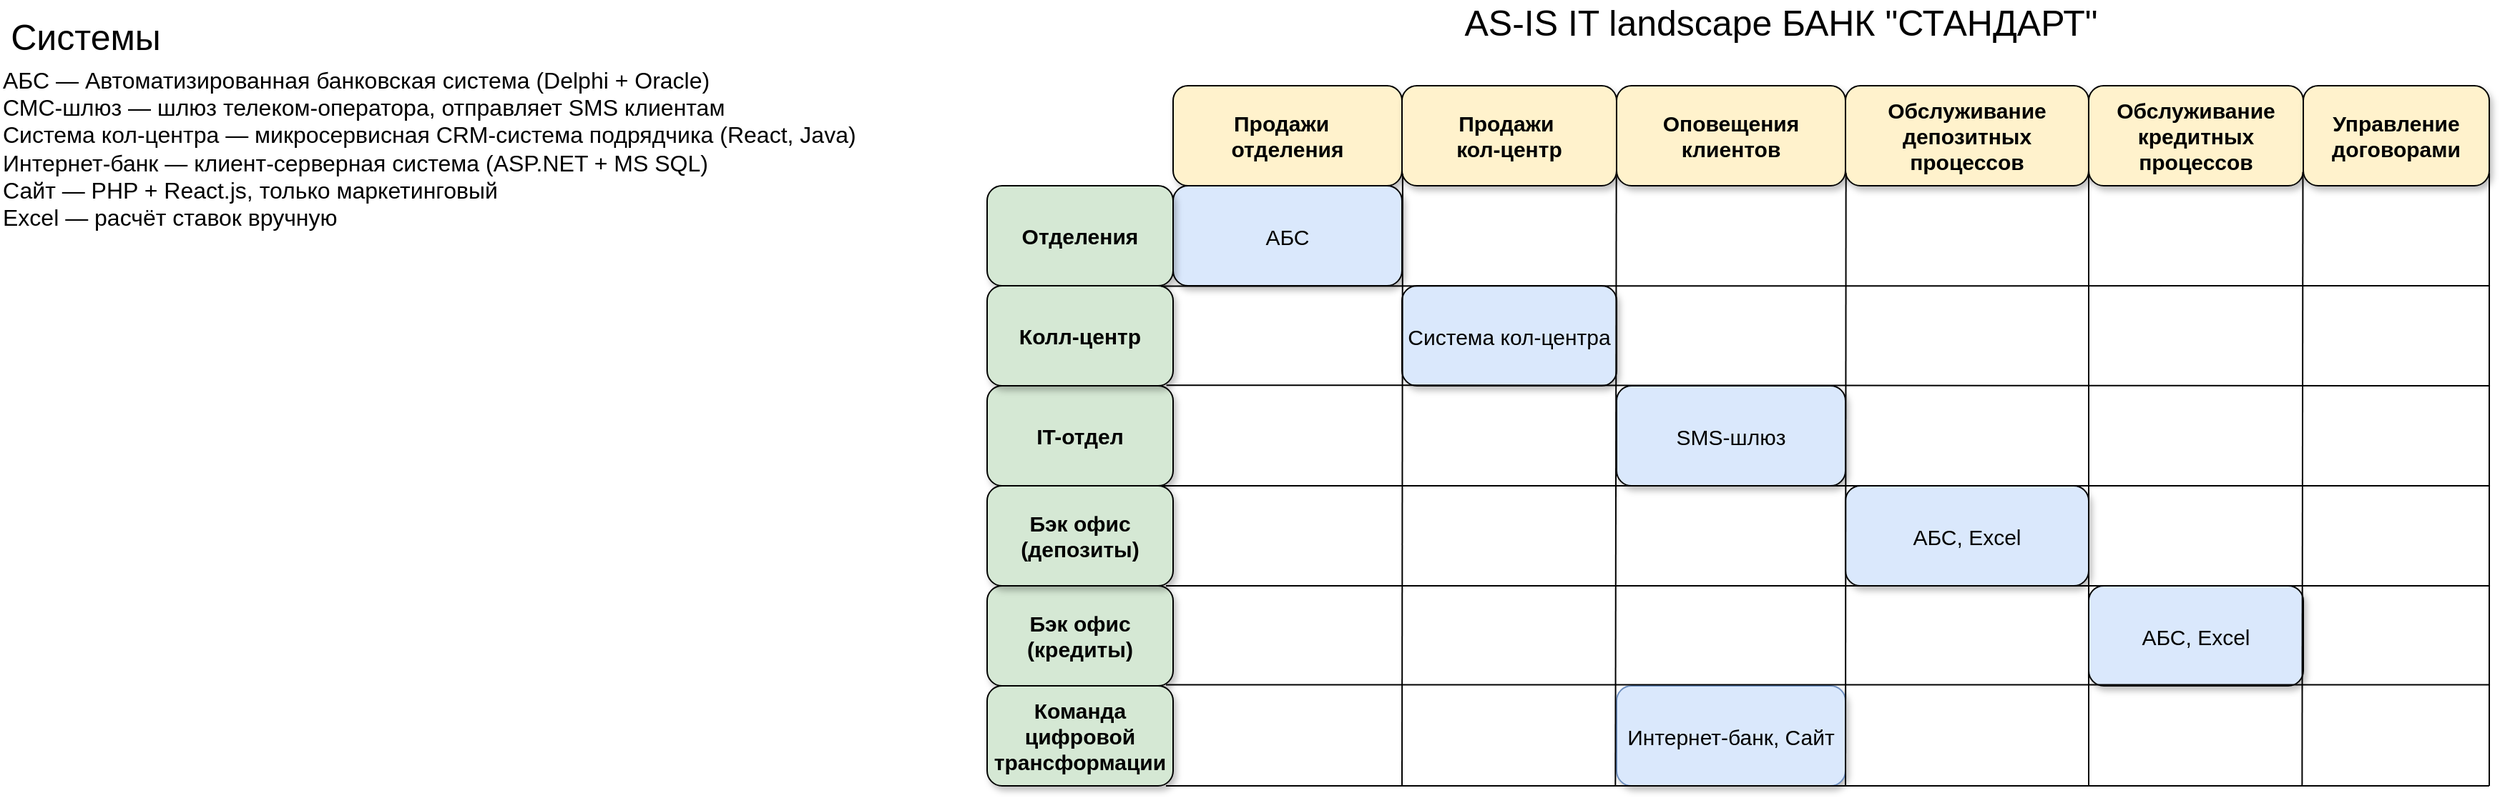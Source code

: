 <mxfile version="27.0.9">
  <diagram name="IT_Landscape" id="0">
    <mxGraphModel dx="2252" dy="828" grid="1" gridSize="10" guides="1" tooltips="1" connect="1" arrows="1" fold="1" page="1" pageScale="1" pageWidth="827" pageHeight="1169" math="0" shadow="0">
      <root>
        <mxCell id="0" />
        <mxCell id="1" parent="0" />
        <mxCell id="2" value="Продажи&amp;nbsp;&amp;nbsp;&lt;div&gt;отделения&lt;/div&gt;" style="shape=rectangle;fillColor=#fff2cc;labelBorderColor=none;whiteSpace=wrap;html=1;fontSize=15;strokeColor=#000000;fontStyle=1;textShadow=0;labelBackgroundColor=none;rounded=1;glass=0;shadow=1;" parent="1" vertex="1">
          <mxGeometry x="190" y="70" width="160" height="70" as="geometry" />
        </mxCell>
        <mxCell id="3" value="Продажи&amp;nbsp;&lt;div&gt;кол-центр&lt;/div&gt;" style="shape=rectangle;fillColor=#fff2cc;labelBorderColor=none;whiteSpace=wrap;html=1;fontSize=15;strokeColor=#000000;fontStyle=1;textShadow=0;labelBackgroundColor=none;rounded=1;glass=0;shadow=1;" parent="1" vertex="1">
          <mxGeometry x="350" y="70" width="150" height="70" as="geometry" />
        </mxCell>
        <mxCell id="4" value="&lt;div&gt;Оповещения клиентов&lt;/div&gt;" style="shape=rectangle;fillColor=#fff2cc;labelBorderColor=none;whiteSpace=wrap;html=1;fontSize=15;strokeColor=#000000;fontStyle=1;textShadow=0;labelBackgroundColor=none;rounded=1;glass=0;shadow=1;" parent="1" vertex="1">
          <mxGeometry x="500" y="70" width="160" height="70" as="geometry" />
        </mxCell>
        <mxCell id="5" value="Обслуживание депозитных процессов" style="shape=rectangle;fillColor=#fff2cc;labelBorderColor=none;whiteSpace=wrap;html=1;fontSize=15;strokeColor=#000000;fontStyle=1;textShadow=0;labelBackgroundColor=none;rounded=1;glass=0;shadow=1;" parent="1" vertex="1">
          <mxGeometry x="660" y="70" width="170" height="70" as="geometry" />
        </mxCell>
        <mxCell id="6" value="Обслуживание кредитных процессов" style="shape=rectangle;fillColor=#fff2cc;labelBorderColor=none;whiteSpace=wrap;html=1;fontSize=15;strokeColor=#000000;fontStyle=1;textShadow=0;labelBackgroundColor=none;rounded=1;glass=0;shadow=1;" parent="1" vertex="1">
          <mxGeometry x="830" y="70" width="150" height="70" as="geometry" />
        </mxCell>
        <mxCell id="7" value="Управление договорами" style="shape=rectangle;fillColor=#fff2cc;labelBorderColor=none;whiteSpace=wrap;html=1;fontSize=15;strokeColor=#000000;fontStyle=1;textShadow=0;labelBackgroundColor=none;rounded=1;glass=0;shadow=1;" parent="1" vertex="1">
          <mxGeometry x="980" y="70" width="130" height="70" as="geometry" />
        </mxCell>
        <mxCell id="9" value="АБС" style="shape=rectangle;fillColor=#dae8fc;fontSize=15;strokeColor=#000000;rounded=1;glass=0;shadow=1;" parent="1" vertex="1">
          <mxGeometry x="190" y="140" width="160" height="70" as="geometry" />
        </mxCell>
        <mxCell id="11" value="Система кол-центра" style="shape=rectangle;fillColor=#dae8fc;fontSize=15;strokeColor=#000000;rounded=1;glass=0;shadow=1;" parent="1" vertex="1">
          <mxGeometry x="350" y="210" width="150" height="70" as="geometry" />
        </mxCell>
        <mxCell id="13" value="SMS-шлюз" style="shape=rectangle;fillColor=#dae8fc;fontSize=15;strokeColor=#000000;rounded=1;glass=0;shadow=1;" parent="1" vertex="1">
          <mxGeometry x="500" y="280" width="160" height="70" as="geometry" />
        </mxCell>
        <mxCell id="15" value="АБС, Excel" style="shape=rectangle;fillColor=#dae8fc;fontSize=15;strokeColor=#000000;rounded=1;glass=0;shadow=1;" parent="1" vertex="1">
          <mxGeometry x="660" y="350" width="170" height="70" as="geometry" />
        </mxCell>
        <mxCell id="17" value="АБС, Excel" style="shape=rectangle;fillColor=#dae8fc;fontSize=15;strokeColor=#000000;rounded=1;glass=0;shadow=1;" parent="1" vertex="1">
          <mxGeometry x="830" y="420" width="150" height="70" as="geometry" />
        </mxCell>
        <mxCell id="19" value="Интернет-банк, Сайт" style="shape=rectangle;fillColor=#dae8fc;fontSize=15;strokeColor=#6c8ebf;rounded=1;glass=0;shadow=1;" parent="1" vertex="1">
          <mxGeometry x="500" y="490" width="160" height="70" as="geometry" />
        </mxCell>
        <mxCell id="kysyQ16HeWuNX6dTZhsk-19" value="Отделения" style="rounded=1;whiteSpace=wrap;html=1;fontSize=15;fillColor=#d5e8d4;strokeColor=#000000;fontStyle=1;textShadow=0;labelBorderColor=none;labelBackgroundColor=none;glass=0;shadow=1;" vertex="1" parent="1">
          <mxGeometry x="60" y="140" width="130" height="70" as="geometry" />
        </mxCell>
        <mxCell id="kysyQ16HeWuNX6dTZhsk-20" value="IT-отдел" style="rounded=1;whiteSpace=wrap;html=1;fontSize=15;fillColor=#d5e8d4;strokeColor=#000000;fontStyle=1;textShadow=0;labelBorderColor=none;labelBackgroundColor=none;glass=0;shadow=1;" vertex="1" parent="1">
          <mxGeometry x="60" y="280" width="130" height="70" as="geometry" />
        </mxCell>
        <mxCell id="kysyQ16HeWuNX6dTZhsk-21" value="Колл-центр" style="rounded=1;whiteSpace=wrap;html=1;fontSize=15;fillColor=#d5e8d4;strokeColor=#000000;fontStyle=1;textShadow=0;labelBorderColor=none;labelBackgroundColor=none;glass=0;shadow=1;" vertex="1" parent="1">
          <mxGeometry x="60" y="210" width="130" height="70" as="geometry" />
        </mxCell>
        <mxCell id="kysyQ16HeWuNX6dTZhsk-23" value="Бэк офис (кредиты)" style="rounded=1;whiteSpace=wrap;html=1;fontSize=15;fillColor=#d5e8d4;strokeColor=#000000;fontStyle=1;textShadow=0;labelBorderColor=none;labelBackgroundColor=none;glass=0;shadow=1;" vertex="1" parent="1">
          <mxGeometry x="60" y="420" width="130" height="70" as="geometry" />
        </mxCell>
        <mxCell id="kysyQ16HeWuNX6dTZhsk-25" value="Бэк офис (депозиты)" style="rounded=1;whiteSpace=wrap;html=1;fontSize=15;fillColor=#d5e8d4;strokeColor=#000000;fontStyle=1;textShadow=0;labelBorderColor=none;labelBackgroundColor=none;glass=0;shadow=1;" vertex="1" parent="1">
          <mxGeometry x="60" y="350" width="130" height="70" as="geometry" />
        </mxCell>
        <mxCell id="kysyQ16HeWuNX6dTZhsk-26" value="Команда цифровой трансформации" style="rounded=1;whiteSpace=wrap;html=1;fontSize=15;fillColor=#d5e8d4;strokeColor=#000000;fontStyle=1;textShadow=0;labelBorderColor=none;labelBackgroundColor=none;glass=0;shadow=1;" vertex="1" parent="1">
          <mxGeometry x="60" y="490" width="130" height="70" as="geometry" />
        </mxCell>
        <mxCell id="kysyQ16HeWuNX6dTZhsk-27" value="" style="endArrow=none;html=1;rounded=0;entryX=0.003;entryY=0.881;entryDx=0;entryDy=0;entryPerimeter=0;" edge="1" parent="1" target="3">
          <mxGeometry width="50" height="50" relative="1" as="geometry">
            <mxPoint x="350" y="560" as="sourcePoint" />
            <mxPoint x="510" y="370" as="targetPoint" />
          </mxGeometry>
        </mxCell>
        <mxCell id="kysyQ16HeWuNX6dTZhsk-28" value="" style="endArrow=none;html=1;rounded=0;entryX=-0.001;entryY=0.901;entryDx=0;entryDy=0;entryPerimeter=0;" edge="1" parent="1" target="4">
          <mxGeometry width="50" height="50" relative="1" as="geometry">
            <mxPoint x="499.17" y="560" as="sourcePoint" />
            <mxPoint x="499.17" y="140" as="targetPoint" />
          </mxGeometry>
        </mxCell>
        <mxCell id="kysyQ16HeWuNX6dTZhsk-29" value="" style="endArrow=none;html=1;rounded=0;entryX=0.002;entryY=0.874;entryDx=0;entryDy=0;entryPerimeter=0;" edge="1" parent="1" target="5">
          <mxGeometry width="50" height="50" relative="1" as="geometry">
            <mxPoint x="660" y="560" as="sourcePoint" />
            <mxPoint x="660" y="140" as="targetPoint" />
          </mxGeometry>
        </mxCell>
        <mxCell id="kysyQ16HeWuNX6dTZhsk-30" value="" style="endArrow=none;html=1;rounded=0;entryX=0;entryY=0.891;entryDx=0;entryDy=0;entryPerimeter=0;" edge="1" parent="1" target="6">
          <mxGeometry width="50" height="50" relative="1" as="geometry">
            <mxPoint x="830" y="560" as="sourcePoint" />
            <mxPoint x="830" y="140" as="targetPoint" />
          </mxGeometry>
        </mxCell>
        <mxCell id="kysyQ16HeWuNX6dTZhsk-31" value="" style="endArrow=none;html=1;rounded=0;entryX=-0.002;entryY=0.864;entryDx=0;entryDy=0;entryPerimeter=0;" edge="1" parent="1" target="7">
          <mxGeometry width="50" height="50" relative="1" as="geometry">
            <mxPoint x="979.17" y="560" as="sourcePoint" />
            <mxPoint x="979.17" y="140" as="targetPoint" />
          </mxGeometry>
        </mxCell>
        <mxCell id="kysyQ16HeWuNX6dTZhsk-32" value="" style="endArrow=none;html=1;rounded=0;entryX=1;entryY=0.874;entryDx=0;entryDy=0;entryPerimeter=0;" edge="1" parent="1" target="7">
          <mxGeometry width="50" height="50" relative="1" as="geometry">
            <mxPoint x="1110" y="560" as="sourcePoint" />
            <mxPoint x="1110" y="140" as="targetPoint" />
          </mxGeometry>
        </mxCell>
        <mxCell id="kysyQ16HeWuNX6dTZhsk-33" value="" style="endArrow=none;html=1;rounded=0;entryX=0.964;entryY=0.994;entryDx=0;entryDy=0;entryPerimeter=0;" edge="1" parent="1" target="kysyQ16HeWuNX6dTZhsk-21">
          <mxGeometry width="50" height="50" relative="1" as="geometry">
            <mxPoint x="1110" y="280" as="sourcePoint" />
            <mxPoint x="340" y="360" as="targetPoint" />
          </mxGeometry>
        </mxCell>
        <mxCell id="kysyQ16HeWuNX6dTZhsk-34" value="" style="endArrow=none;html=1;rounded=0;entryX=0.935;entryY=0.003;entryDx=0;entryDy=0;entryPerimeter=0;" edge="1" parent="1" target="kysyQ16HeWuNX6dTZhsk-21">
          <mxGeometry width="50" height="50" relative="1" as="geometry">
            <mxPoint x="1110" y="210" as="sourcePoint" />
            <mxPoint x="470" y="400" as="targetPoint" />
          </mxGeometry>
        </mxCell>
        <mxCell id="kysyQ16HeWuNX6dTZhsk-35" value="" style="endArrow=none;html=1;rounded=0;entryX=0.964;entryY=0.994;entryDx=0;entryDy=0;entryPerimeter=0;" edge="1" parent="1">
          <mxGeometry width="50" height="50" relative="1" as="geometry">
            <mxPoint x="1110" y="350" as="sourcePoint" />
            <mxPoint x="180" y="350" as="targetPoint" />
          </mxGeometry>
        </mxCell>
        <mxCell id="kysyQ16HeWuNX6dTZhsk-36" value="" style="endArrow=none;html=1;rounded=0;entryX=0.964;entryY=0.994;entryDx=0;entryDy=0;entryPerimeter=0;" edge="1" parent="1">
          <mxGeometry width="50" height="50" relative="1" as="geometry">
            <mxPoint x="1110" y="420" as="sourcePoint" />
            <mxPoint x="185" y="420" as="targetPoint" />
          </mxGeometry>
        </mxCell>
        <mxCell id="kysyQ16HeWuNX6dTZhsk-37" value="" style="endArrow=none;html=1;rounded=0;entryX=0.964;entryY=0.994;entryDx=0;entryDy=0;entryPerimeter=0;" edge="1" parent="1">
          <mxGeometry width="50" height="50" relative="1" as="geometry">
            <mxPoint x="1110" y="489.31" as="sourcePoint" />
            <mxPoint x="185" y="489.31" as="targetPoint" />
          </mxGeometry>
        </mxCell>
        <mxCell id="kysyQ16HeWuNX6dTZhsk-38" value="" style="endArrow=none;html=1;rounded=0;entryX=0.964;entryY=0.994;entryDx=0;entryDy=0;entryPerimeter=0;" edge="1" parent="1">
          <mxGeometry width="50" height="50" relative="1" as="geometry">
            <mxPoint x="1110" y="560" as="sourcePoint" />
            <mxPoint x="185" y="560" as="targetPoint" />
          </mxGeometry>
        </mxCell>
        <mxCell id="kysyQ16HeWuNX6dTZhsk-39" value="&lt;font style=&quot;font-size: 25px;&quot;&gt;AS-IS IT landscape БАНК &quot;СТАНДАРТ&quot;&lt;/font&gt;" style="text;html=1;align=center;verticalAlign=middle;whiteSpace=wrap;rounded=0;" vertex="1" parent="1">
          <mxGeometry x="360" y="10" width="510" height="30" as="geometry" />
        </mxCell>
        <UserObject label="АБС — Автоматизированная банковская система (Delphi + Oracle)&#xa;СМС-шлюз — шлюз телеком-оператора, отправляет SMS клиентам&#xa;Система кол-центра — микросервисная CRM-система подрядчика (React, Java)&#xa;Интернет-банк — клиент-серверная система (ASP.NET + MS SQL)&#xa;Сайт — PHP + React.js, только маркетинговый&#xa;Excel — расчёт ставок вручную" link="📘 Легенда:&#xa;АБС — Автоматизированная банковская система (Delphi + Oracle)&#xa;СМС-шлюз — шлюз телеком-оператора, отправляет SMS клиентам&#xa;Система кол-центра — микросервисная CRM-система подрядчика (React, Java)&#xa;Интернет-банк — клиент-серверная система (ASP.NET + MS SQL)&#xa;Сайт — PHP + React.js, только маркетинговый&#xa;Excel — расчёт ставок вручную" id="kysyQ16HeWuNX6dTZhsk-41">
          <mxCell style="text;whiteSpace=wrap;fontSize=16;" vertex="1" parent="1">
            <mxGeometry x="-630" y="50" width="610" height="120" as="geometry" />
          </mxCell>
        </UserObject>
        <mxCell id="kysyQ16HeWuNX6dTZhsk-42" value="&lt;font style=&quot;font-size: 25px;&quot;&gt;Системы&lt;/font&gt;" style="text;html=1;align=center;verticalAlign=middle;whiteSpace=wrap;rounded=0;" vertex="1" parent="1">
          <mxGeometry x="-630" y="20" width="120" height="30" as="geometry" />
        </mxCell>
      </root>
    </mxGraphModel>
  </diagram>
</mxfile>

